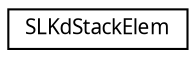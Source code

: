 digraph "Graphical Class Hierarchy"
{
 // LATEX_PDF_SIZE
  edge [fontname="Arial.ttf",fontsize="10",labelfontname="Arial.ttf",labelfontsize="10"];
  node [fontname="Arial.ttf",fontsize="10",shape=record];
  rankdir="LR";
  Node0 [label="SLKdStackElem",height=0.2,width=0.4,color="black", fillcolor="white", style="filled",URL="$struct_s_l_kd_stack_elem.html",tooltip=" "];
}
